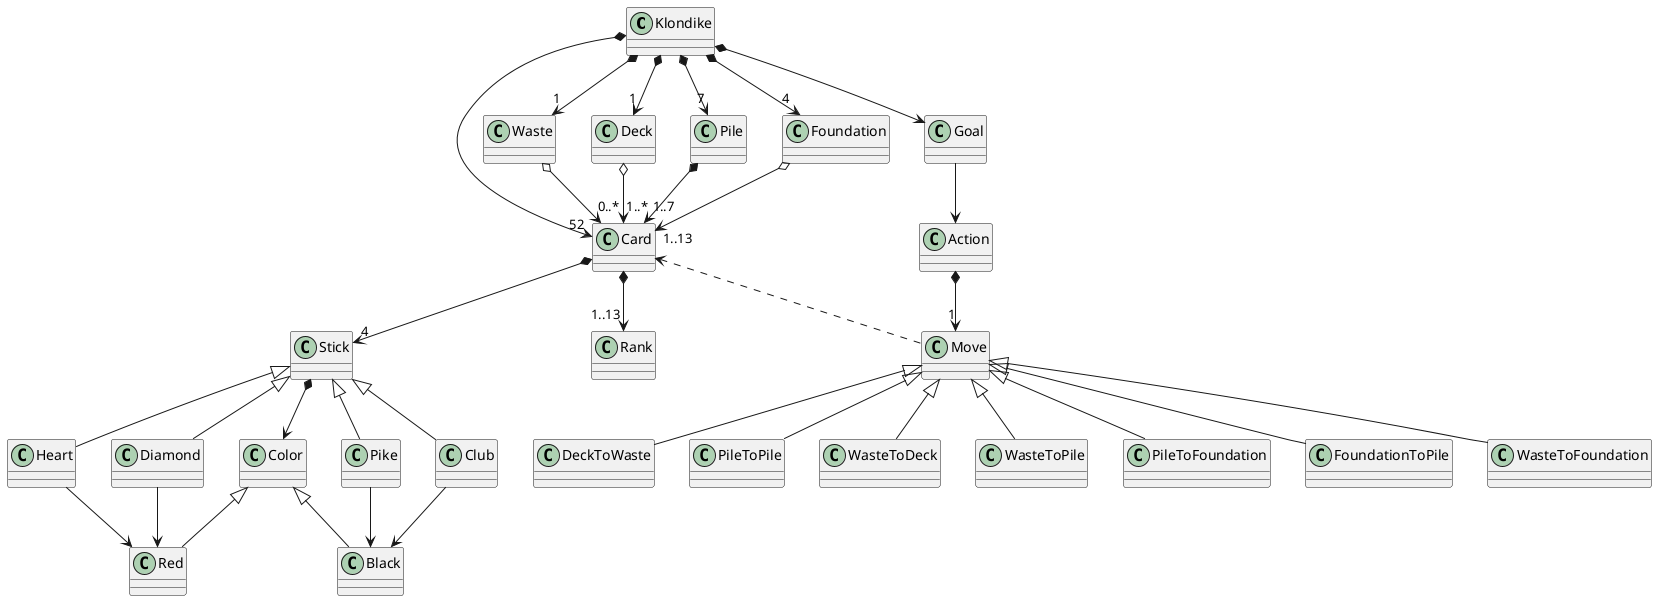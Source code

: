 @startuml

Klondike *-down-> "1" Waste
Klondike *-down-> "1" Deck
Klondike *-down-> "7" Pile
Klondike *-down-> "4" Foundation
Klondike *-down-> Goal
Pile *-down-> "1..7" Card
Klondike *-down-> "52" Card
Card *-down-> "4" Stick
Card *-down-> "1..13" Rank
Stick *-down-> Color
Color <|-down- Red
Color <|-down- Black
Goal -down-> Action
Action *-down-> "1" Move
Move .left.> Card
Waste o-down-> "0..*" Card
Deck o-down-> "1..*" Card
Foundation o-down-> "1..13" Card
Move <|-down- WasteToDeck
Move <|-down- WasteToPile
Move <|-down- PileToFoundation
Move <|-down- FoundationToPile
Move <|-down- WasteToFoundation
Move <|-down- DeckToWaste
Move <|-down- PileToPile
Stick <|-down- Heart
Stick <|-down- Diamond
Stick <|-down- Pike
Stick <|-down- Club
Heart -down-> Red
Diamond -down-> Red
Pike -down-> Black
Club -down-> Black


@enduml